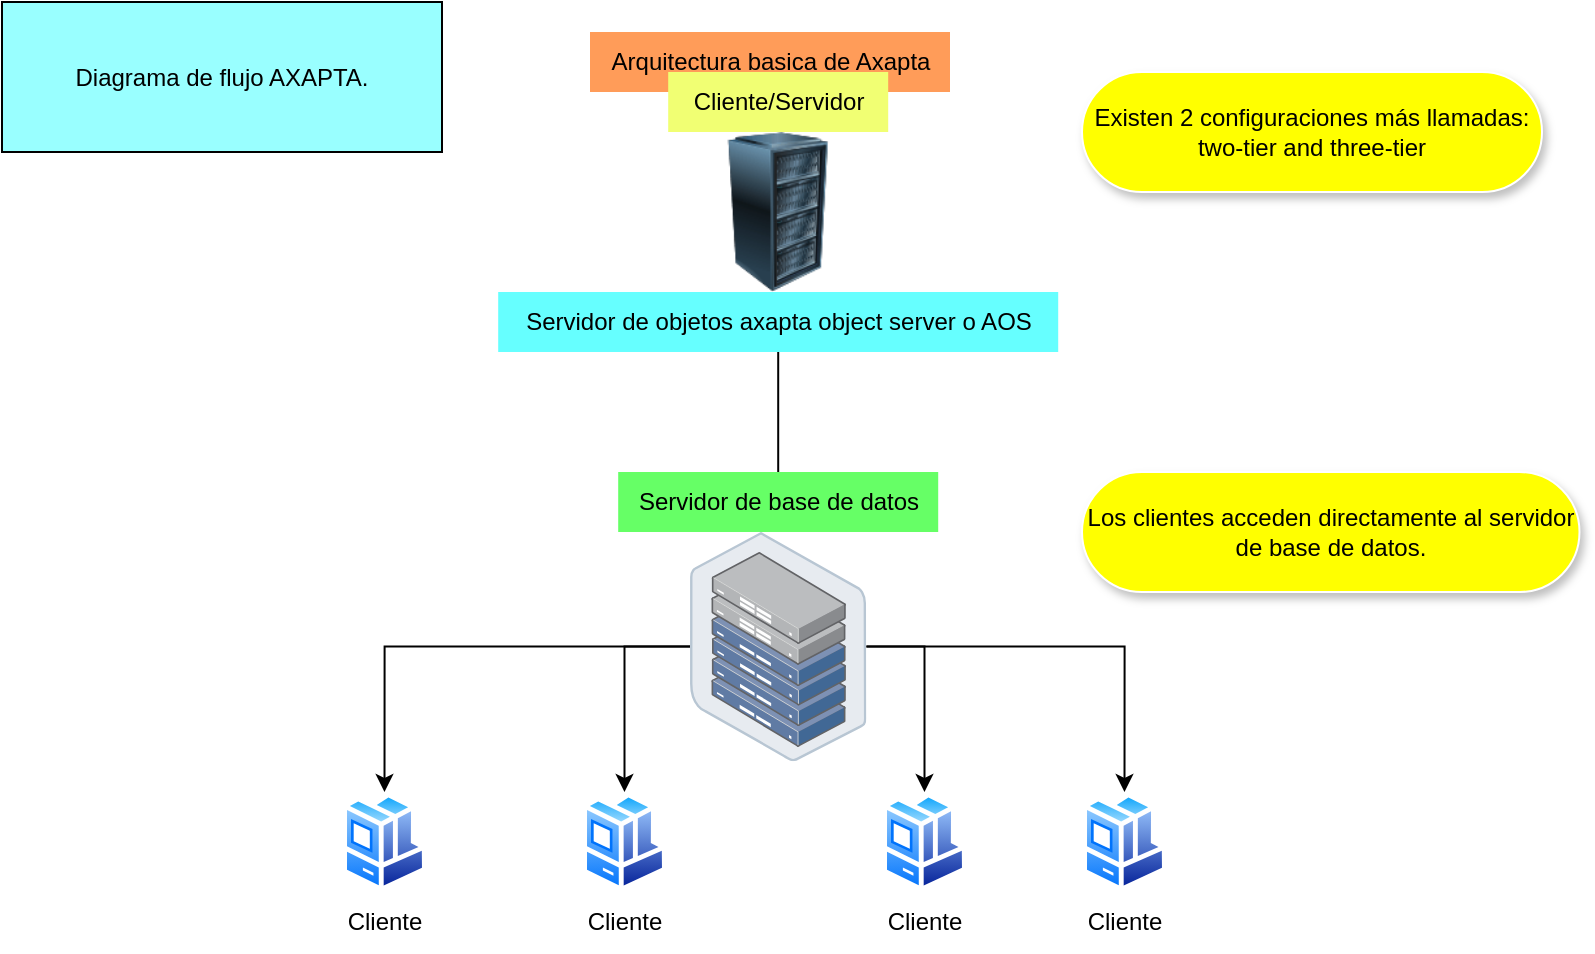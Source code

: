 <mxfile version="21.5.0" type="github">
  <diagram name="Página-1" id="VmrVCVPwz3ni1RTulxDZ">
    <mxGraphModel dx="1715" dy="1894" grid="1" gridSize="10" guides="1" tooltips="1" connect="1" arrows="1" fold="1" page="1" pageScale="1" pageWidth="827" pageHeight="1169" math="0" shadow="0">
      <root>
        <mxCell id="0" />
        <mxCell id="1" parent="0" />
        <mxCell id="10" value="" style="curved=1;startArrow=none;endArrow=block;exitX=0.685;exitY=0.98;entryX=-0.007;entryY=0.505;" parent="1" target="6" edge="1">
          <mxGeometry relative="1" as="geometry">
            <Array as="points">
              <mxPoint x="214" y="184" />
            </Array>
            <mxPoint x="234.338" y="-66" as="sourcePoint" />
          </mxGeometry>
        </mxCell>
        <mxCell id="GhYdAGJa8I5Z5WCyuCfZ-19" value="" style="edgeStyle=orthogonalEdgeStyle;rounded=0;orthogonalLoop=1;jettySize=auto;html=1;" edge="1" parent="1" source="GhYdAGJa8I5Z5WCyuCfZ-13" target="GhYdAGJa8I5Z5WCyuCfZ-14">
          <mxGeometry relative="1" as="geometry" />
        </mxCell>
        <mxCell id="GhYdAGJa8I5Z5WCyuCfZ-13" value="" style="image;html=1;image=img/lib/clip_art/computers/Server_Rack_128x128.png" vertex="1" parent="1">
          <mxGeometry x="378.1" y="-40" width="80" height="80" as="geometry" />
        </mxCell>
        <mxCell id="GhYdAGJa8I5Z5WCyuCfZ-22" style="edgeStyle=orthogonalEdgeStyle;rounded=0;orthogonalLoop=1;jettySize=auto;html=1;" edge="1" parent="1" source="GhYdAGJa8I5Z5WCyuCfZ-14" target="GhYdAGJa8I5Z5WCyuCfZ-18">
          <mxGeometry relative="1" as="geometry" />
        </mxCell>
        <mxCell id="GhYdAGJa8I5Z5WCyuCfZ-23" style="edgeStyle=orthogonalEdgeStyle;rounded=0;orthogonalLoop=1;jettySize=auto;html=1;" edge="1" parent="1" source="GhYdAGJa8I5Z5WCyuCfZ-14" target="GhYdAGJa8I5Z5WCyuCfZ-16">
          <mxGeometry relative="1" as="geometry" />
        </mxCell>
        <mxCell id="GhYdAGJa8I5Z5WCyuCfZ-24" style="edgeStyle=orthogonalEdgeStyle;rounded=0;orthogonalLoop=1;jettySize=auto;html=1;entryX=0.5;entryY=0;entryDx=0;entryDy=0;" edge="1" parent="1" source="GhYdAGJa8I5Z5WCyuCfZ-14" target="GhYdAGJa8I5Z5WCyuCfZ-17">
          <mxGeometry relative="1" as="geometry" />
        </mxCell>
        <mxCell id="GhYdAGJa8I5Z5WCyuCfZ-25" style="edgeStyle=orthogonalEdgeStyle;rounded=0;orthogonalLoop=1;jettySize=auto;html=1;entryX=0.5;entryY=0;entryDx=0;entryDy=0;" edge="1" parent="1" source="GhYdAGJa8I5Z5WCyuCfZ-14" target="GhYdAGJa8I5Z5WCyuCfZ-15">
          <mxGeometry relative="1" as="geometry" />
        </mxCell>
        <mxCell id="GhYdAGJa8I5Z5WCyuCfZ-14" value="" style="image;points=[];aspect=fixed;html=1;align=center;shadow=0;dashed=0;image=img/lib/allied_telesis/storage/Datacenter_Server_Half_Rack_ToR.svg;" vertex="1" parent="1">
          <mxGeometry x="374" y="160" width="88.2" height="114.6" as="geometry" />
        </mxCell>
        <mxCell id="GhYdAGJa8I5Z5WCyuCfZ-15" value="" style="image;aspect=fixed;perimeter=ellipsePerimeter;html=1;align=center;shadow=0;dashed=0;spacingTop=3;image=img/lib/active_directory/workstation_client.svg;" vertex="1" parent="1">
          <mxGeometry x="200" y="290" width="42.5" height="50" as="geometry" />
        </mxCell>
        <mxCell id="GhYdAGJa8I5Z5WCyuCfZ-16" value="" style="image;aspect=fixed;perimeter=ellipsePerimeter;html=1;align=center;shadow=0;dashed=0;spacingTop=3;image=img/lib/active_directory/workstation_client.svg;" vertex="1" parent="1">
          <mxGeometry x="320" y="290" width="42.5" height="50" as="geometry" />
        </mxCell>
        <mxCell id="GhYdAGJa8I5Z5WCyuCfZ-17" value="" style="image;aspect=fixed;perimeter=ellipsePerimeter;html=1;align=center;shadow=0;dashed=0;spacingTop=3;image=img/lib/active_directory/workstation_client.svg;" vertex="1" parent="1">
          <mxGeometry x="570" y="290" width="42.5" height="50" as="geometry" />
        </mxCell>
        <mxCell id="GhYdAGJa8I5Z5WCyuCfZ-18" value="" style="image;aspect=fixed;perimeter=ellipsePerimeter;html=1;align=center;shadow=0;dashed=0;spacingTop=3;image=img/lib/active_directory/workstation_client.svg;" vertex="1" parent="1">
          <mxGeometry x="470" y="290" width="42.5" height="50" as="geometry" />
        </mxCell>
        <mxCell id="GhYdAGJa8I5Z5WCyuCfZ-26" value="Arquitectura basica de Axapta" style="text;html=1;align=center;verticalAlign=middle;resizable=0;points=[];autosize=1;strokeColor=none;fillColor=#FF9C59;" vertex="1" parent="1">
          <mxGeometry x="324" y="-90" width="180" height="30" as="geometry" />
        </mxCell>
        <mxCell id="GhYdAGJa8I5Z5WCyuCfZ-27" value="Cliente/Servidor" style="text;html=1;align=center;verticalAlign=middle;resizable=0;points=[];autosize=1;strokeColor=none;fillColor=#F1FF73;" vertex="1" parent="1">
          <mxGeometry x="363.1" y="-70" width="110" height="30" as="geometry" />
        </mxCell>
        <mxCell id="GhYdAGJa8I5Z5WCyuCfZ-28" value="Servidor de objetos axapta object server o AOS" style="text;html=1;align=center;verticalAlign=middle;resizable=0;points=[];autosize=1;strokeColor=none;fillColor=#66FFFF;" vertex="1" parent="1">
          <mxGeometry x="278.1" y="40" width="280" height="30" as="geometry" />
        </mxCell>
        <mxCell id="GhYdAGJa8I5Z5WCyuCfZ-30" value="Servidor de base de datos" style="text;html=1;align=center;verticalAlign=middle;resizable=0;points=[];autosize=1;strokeColor=none;fillColor=#66FF66;" vertex="1" parent="1">
          <mxGeometry x="338.1" y="130" width="160" height="30" as="geometry" />
        </mxCell>
        <mxCell id="GhYdAGJa8I5Z5WCyuCfZ-33" value="Cliente" style="text;html=1;align=center;verticalAlign=middle;resizable=0;points=[];autosize=1;strokeColor=none;fillColor=none;" vertex="1" parent="1">
          <mxGeometry x="191.25" y="340" width="60" height="30" as="geometry" />
        </mxCell>
        <mxCell id="GhYdAGJa8I5Z5WCyuCfZ-34" value="Cliente" style="text;html=1;align=center;verticalAlign=middle;resizable=0;points=[];autosize=1;strokeColor=none;fillColor=none;" vertex="1" parent="1">
          <mxGeometry x="461.25" y="340" width="60" height="30" as="geometry" />
        </mxCell>
        <mxCell id="GhYdAGJa8I5Z5WCyuCfZ-35" value="Cliente" style="text;html=1;align=center;verticalAlign=middle;resizable=0;points=[];autosize=1;strokeColor=none;fillColor=none;" vertex="1" parent="1">
          <mxGeometry x="561.25" y="340" width="60" height="30" as="geometry" />
        </mxCell>
        <mxCell id="GhYdAGJa8I5Z5WCyuCfZ-36" value="Cliente" style="text;html=1;align=center;verticalAlign=middle;resizable=0;points=[];autosize=1;strokeColor=none;fillColor=none;" vertex="1" parent="1">
          <mxGeometry x="311.25" y="340" width="60" height="30" as="geometry" />
        </mxCell>
        <mxCell id="GhYdAGJa8I5Z5WCyuCfZ-37" value="Existen 2 configuraciones más llamadas: two-tier and three-tier" style="rounded=1;whiteSpace=wrap;html=1;arcSize=50;fillColor=#FFFF00;strokeColor=#FFFFFF;shadow=1;" vertex="1" parent="1">
          <mxGeometry x="570" y="-70" width="230" height="60" as="geometry" />
        </mxCell>
        <mxCell id="GhYdAGJa8I5Z5WCyuCfZ-39" value="Los clientes acceden directamente al servidor de base de datos." style="rounded=1;whiteSpace=wrap;html=1;arcSize=50;fillColor=#FFFF00;shadow=1;strokeColor=#FFFFFF;" vertex="1" parent="1">
          <mxGeometry x="570" y="130" width="248.75" height="60" as="geometry" />
        </mxCell>
        <mxCell id="GhYdAGJa8I5Z5WCyuCfZ-40" value="Diagrama de flujo AXAPTA." style="whiteSpace=wrap;html=1;fillColor=#99FFFF;" vertex="1" parent="1">
          <mxGeometry x="30" y="-105" width="220" height="75" as="geometry" />
        </mxCell>
      </root>
    </mxGraphModel>
  </diagram>
</mxfile>
